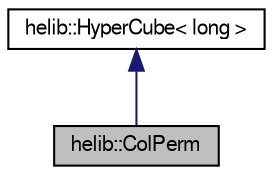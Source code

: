 digraph "helib::ColPerm"
{
  edge [fontname="FreeSans",fontsize="10",labelfontname="FreeSans",labelfontsize="10"];
  node [fontname="FreeSans",fontsize="10",shape=record];
  Node0 [label="helib::ColPerm",height=0.2,width=0.4,color="black", fillcolor="grey75", style="filled", fontcolor="black"];
  Node1 -> Node0 [dir="back",color="midnightblue",fontsize="10",style="solid"];
  Node1 [label="helib::HyperCube\< long \>",height=0.2,width=0.4,color="black", fillcolor="white", style="filled",URL="$classhelib_1_1_hyper_cube.html"];
}
